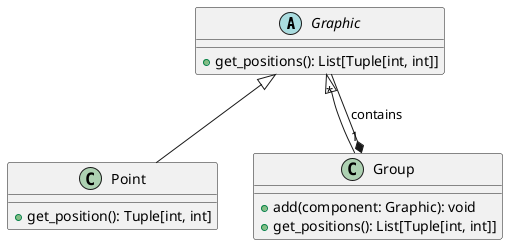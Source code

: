 @startuml
abstract class Graphic
Graphic : +get_positions(): List[Tuple[int, int]]
class Point
Point : +get_position(): Tuple[int, int]
class Group
Group : +add(component: Graphic): void
Group : +get_positions(): List[Tuple[int, int]]
Graphic <|-- Point
Graphic <|-- Group
Group "1" *-- "*" Graphic : contains
@enduml
